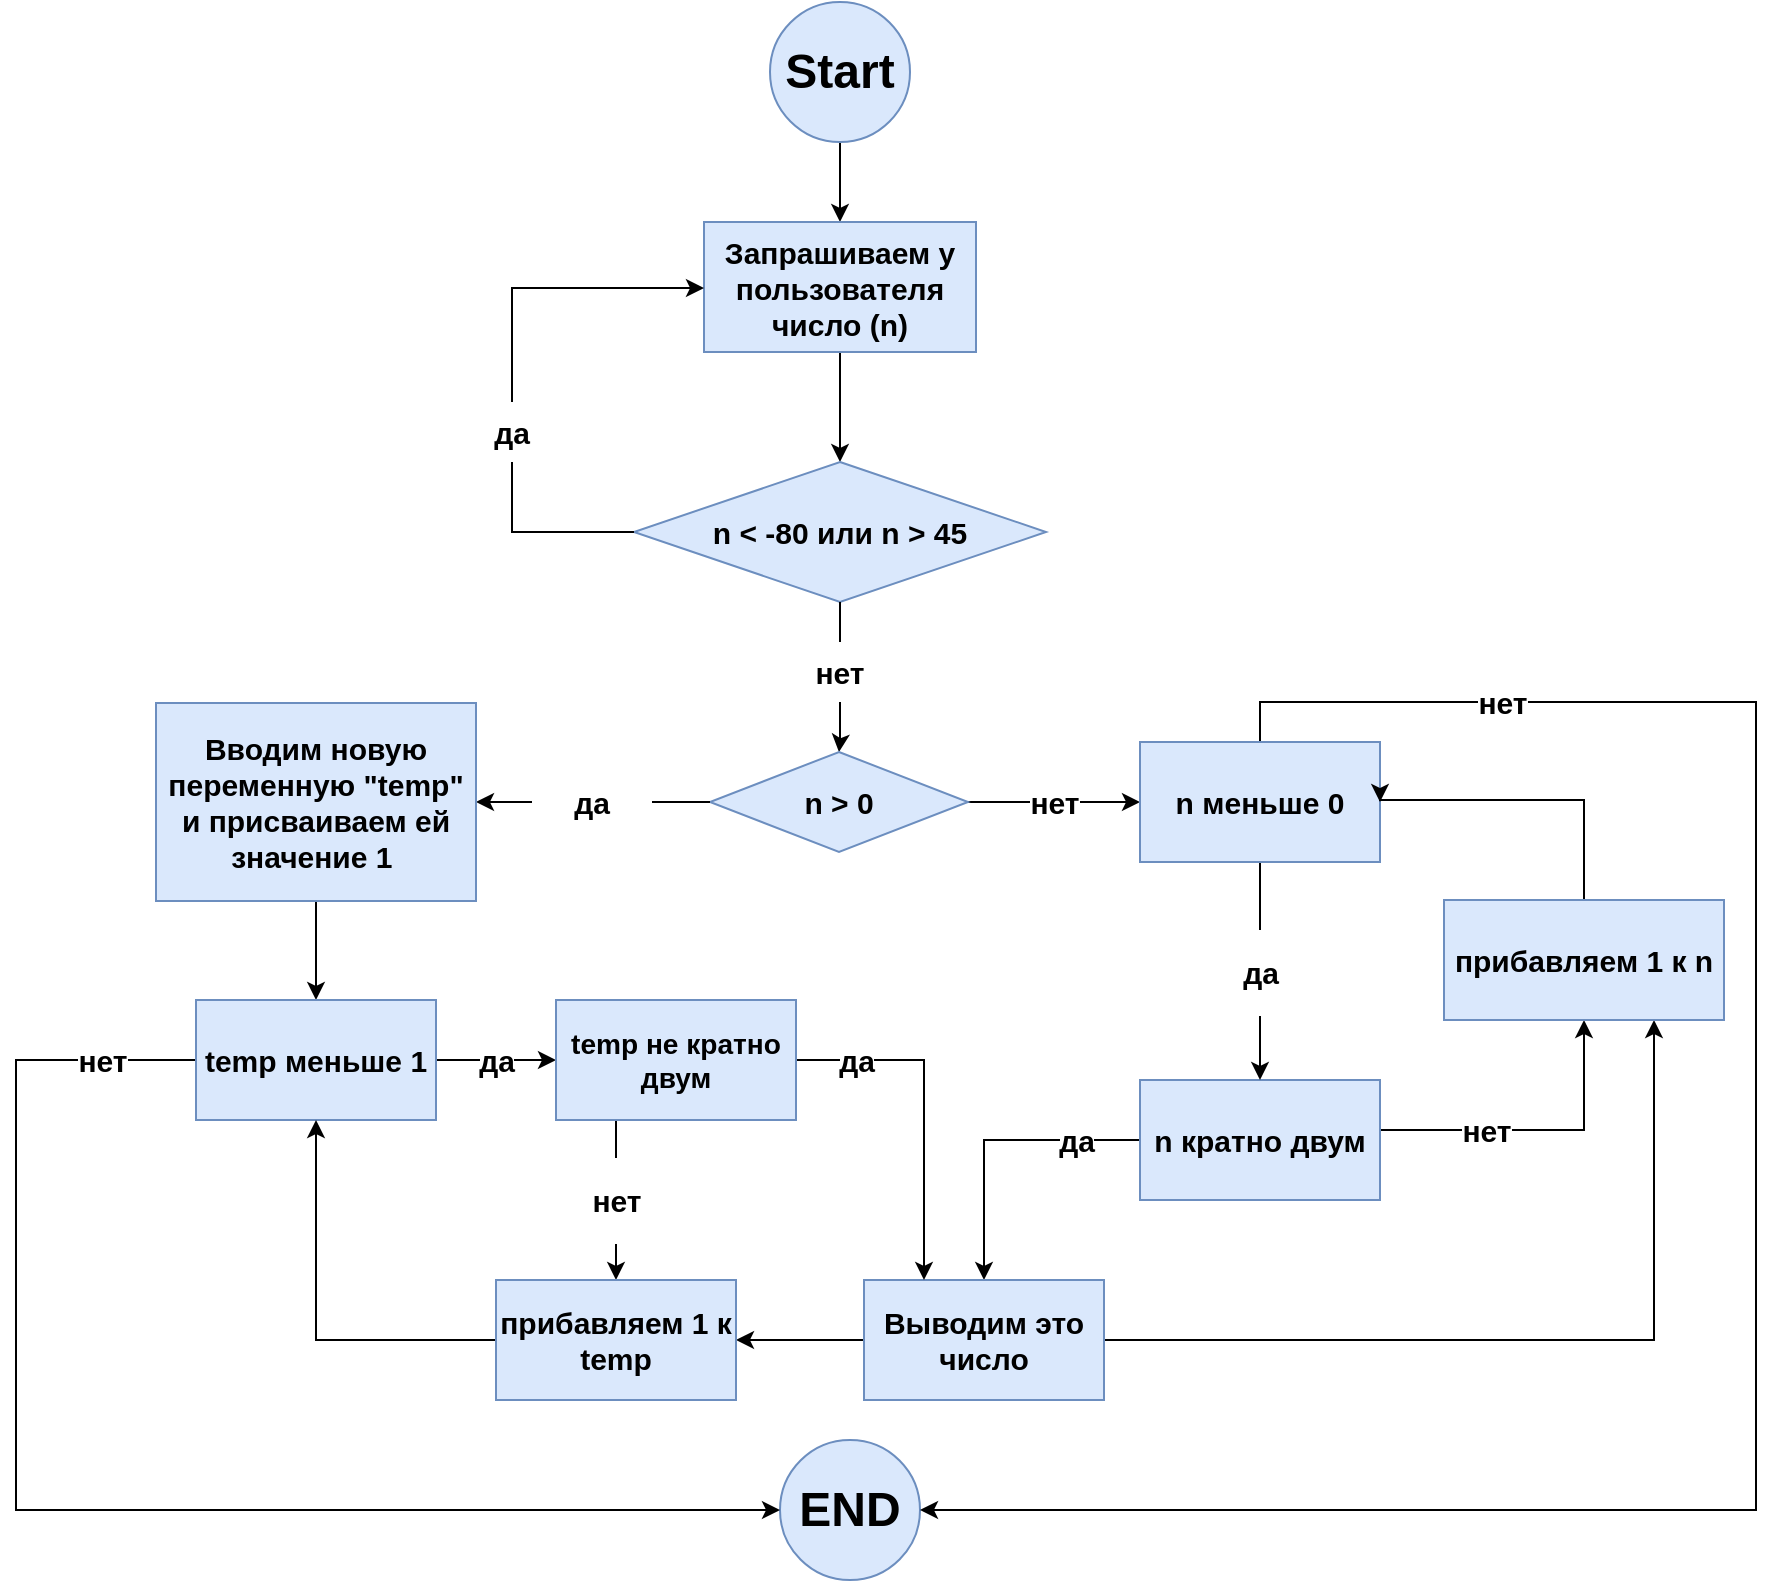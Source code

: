 <mxfile version="15.4.0" type="github">
  <diagram id="IBoax0R8e05wuEG3Sr29" name="Page-1">
    <mxGraphModel dx="1888" dy="764" grid="1" gridSize="10" guides="1" tooltips="1" connect="1" arrows="1" fold="1" page="1" pageScale="1" pageWidth="827" pageHeight="1169" math="0" shadow="0">
      <root>
        <mxCell id="0" />
        <mxCell id="1" parent="0" />
        <mxCell id="Jb8ixT8g17bY8R6g0OLm-4" value="" style="edgeStyle=orthogonalEdgeStyle;rounded=0;orthogonalLoop=1;jettySize=auto;html=1;" edge="1" parent="1" source="Jb8ixT8g17bY8R6g0OLm-1" target="Jb8ixT8g17bY8R6g0OLm-3">
          <mxGeometry relative="1" as="geometry" />
        </mxCell>
        <mxCell id="Jb8ixT8g17bY8R6g0OLm-1" value="&lt;h1&gt;Start&lt;/h1&gt;" style="ellipse;whiteSpace=wrap;html=1;aspect=fixed;fillColor=#dae8fc;strokeColor=#6c8ebf;" vertex="1" parent="1">
          <mxGeometry x="307" y="41" width="70" height="70" as="geometry" />
        </mxCell>
        <mxCell id="Jb8ixT8g17bY8R6g0OLm-6" value="" style="edgeStyle=orthogonalEdgeStyle;rounded=0;orthogonalLoop=1;jettySize=auto;html=1;" edge="1" parent="1" source="Jb8ixT8g17bY8R6g0OLm-3" target="Jb8ixT8g17bY8R6g0OLm-5">
          <mxGeometry relative="1" as="geometry" />
        </mxCell>
        <mxCell id="Jb8ixT8g17bY8R6g0OLm-3" value="&lt;h3&gt;&lt;font style=&quot;font-size: 15px&quot;&gt;Запрашиваем у пользователя число (n)&lt;/font&gt;&lt;/h3&gt;" style="whiteSpace=wrap;html=1;strokeColor=#6c8ebf;fillColor=#dae8fc;" vertex="1" parent="1">
          <mxGeometry x="274" y="151" width="136" height="65" as="geometry" />
        </mxCell>
        <mxCell id="Jb8ixT8g17bY8R6g0OLm-10" value="" style="edgeStyle=orthogonalEdgeStyle;rounded=0;orthogonalLoop=1;jettySize=auto;html=1;startArrow=none;" edge="1" parent="1" source="Jb8ixT8g17bY8R6g0OLm-11" target="Jb8ixT8g17bY8R6g0OLm-3">
          <mxGeometry relative="1" as="geometry">
            <mxPoint x="56" y="346" as="targetPoint" />
            <Array as="points">
              <mxPoint x="178" y="184" />
            </Array>
          </mxGeometry>
        </mxCell>
        <mxCell id="Jb8ixT8g17bY8R6g0OLm-15" value="" style="edgeStyle=orthogonalEdgeStyle;rounded=0;orthogonalLoop=1;jettySize=auto;html=1;startArrow=none;" edge="1" parent="1" source="Jb8ixT8g17bY8R6g0OLm-17" target="Jb8ixT8g17bY8R6g0OLm-14">
          <mxGeometry relative="1" as="geometry" />
        </mxCell>
        <mxCell id="Jb8ixT8g17bY8R6g0OLm-5" value="&lt;h3&gt;&lt;font style=&quot;font-size: 15px&quot;&gt;n &amp;lt; -80 или n &amp;gt; 45&lt;/font&gt;&lt;/h3&gt;" style="rhombus;whiteSpace=wrap;html=1;strokeColor=#6c8ebf;fillColor=#dae8fc;" vertex="1" parent="1">
          <mxGeometry x="239" y="271" width="206" height="70" as="geometry" />
        </mxCell>
        <mxCell id="Jb8ixT8g17bY8R6g0OLm-11" value="&lt;h3 style=&quot;font-size: 15px&quot;&gt;да&lt;/h3&gt;" style="text;html=1;strokeColor=none;fillColor=none;align=center;verticalAlign=middle;whiteSpace=wrap;rounded=0;" vertex="1" parent="1">
          <mxGeometry x="148" y="241" width="60" height="30" as="geometry" />
        </mxCell>
        <mxCell id="Jb8ixT8g17bY8R6g0OLm-12" value="" style="edgeStyle=orthogonalEdgeStyle;rounded=0;orthogonalLoop=1;jettySize=auto;html=1;endArrow=none;" edge="1" parent="1" source="Jb8ixT8g17bY8R6g0OLm-5" target="Jb8ixT8g17bY8R6g0OLm-11">
          <mxGeometry relative="1" as="geometry">
            <mxPoint x="239" y="346" as="sourcePoint" />
            <mxPoint x="274" y="203.5" as="targetPoint" />
            <Array as="points">
              <mxPoint x="178" y="306" />
            </Array>
          </mxGeometry>
        </mxCell>
        <mxCell id="Jb8ixT8g17bY8R6g0OLm-22" value="" style="edgeStyle=orthogonalEdgeStyle;rounded=0;orthogonalLoop=1;jettySize=auto;html=1;startArrow=none;" edge="1" parent="1" source="Jb8ixT8g17bY8R6g0OLm-24">
          <mxGeometry relative="1" as="geometry">
            <mxPoint x="160" y="441" as="targetPoint" />
            <Array as="points">
              <mxPoint x="188" y="441" />
              <mxPoint x="188" y="441" />
            </Array>
          </mxGeometry>
        </mxCell>
        <mxCell id="Jb8ixT8g17bY8R6g0OLm-48" value="&lt;h3&gt;&lt;font style=&quot;font-size: 15px&quot;&gt;нет&lt;/font&gt;&lt;/h3&gt;" style="edgeStyle=orthogonalEdgeStyle;rounded=0;orthogonalLoop=1;jettySize=auto;html=1;" edge="1" parent="1" source="Jb8ixT8g17bY8R6g0OLm-14" target="Jb8ixT8g17bY8R6g0OLm-39">
          <mxGeometry relative="1" as="geometry" />
        </mxCell>
        <mxCell id="Jb8ixT8g17bY8R6g0OLm-14" value="&lt;h3&gt;&lt;span style=&quot;font-size: 15px&quot;&gt;n &amp;gt; 0&lt;/span&gt;&lt;/h3&gt;" style="rhombus;whiteSpace=wrap;html=1;strokeColor=#6c8ebf;fillColor=#dae8fc;" vertex="1" parent="1">
          <mxGeometry x="277" y="416" width="129" height="50" as="geometry" />
        </mxCell>
        <mxCell id="Jb8ixT8g17bY8R6g0OLm-17" value="&lt;h3&gt;&lt;font style=&quot;font-size: 15px&quot;&gt;нет&lt;/font&gt;&lt;/h3&gt;" style="text;html=1;strokeColor=none;fillColor=none;align=center;verticalAlign=middle;whiteSpace=wrap;rounded=0;" vertex="1" parent="1">
          <mxGeometry x="312" y="361" width="60" height="30" as="geometry" />
        </mxCell>
        <mxCell id="Jb8ixT8g17bY8R6g0OLm-18" value="" style="edgeStyle=orthogonalEdgeStyle;rounded=0;orthogonalLoop=1;jettySize=auto;html=1;endArrow=none;" edge="1" parent="1" source="Jb8ixT8g17bY8R6g0OLm-5" target="Jb8ixT8g17bY8R6g0OLm-17">
          <mxGeometry relative="1" as="geometry">
            <mxPoint x="342" y="341" as="sourcePoint" />
            <mxPoint x="342" y="421" as="targetPoint" />
          </mxGeometry>
        </mxCell>
        <mxCell id="Jb8ixT8g17bY8R6g0OLm-34" value="&lt;h3&gt;&lt;font style=&quot;font-size: 15px&quot;&gt;да&lt;/font&gt;&lt;/h3&gt;" style="edgeStyle=orthogonalEdgeStyle;rounded=0;orthogonalLoop=1;jettySize=auto;html=1;entryX=0.5;entryY=0;entryDx=0;entryDy=0;exitX=0;exitY=0.5;exitDx=0;exitDy=0;" edge="1" parent="1" source="Jb8ixT8g17bY8R6g0OLm-21" target="Jb8ixT8g17bY8R6g0OLm-31">
          <mxGeometry x="-0.568" relative="1" as="geometry">
            <mxPoint x="552" y="635" as="sourcePoint" />
            <mxPoint x="102" y="685" as="targetPoint" />
            <Array as="points">
              <mxPoint x="414" y="610" />
            </Array>
            <mxPoint as="offset" />
          </mxGeometry>
        </mxCell>
        <mxCell id="Jb8ixT8g17bY8R6g0OLm-42" value="" style="edgeStyle=orthogonalEdgeStyle;rounded=0;orthogonalLoop=1;jettySize=auto;html=1;entryX=0.5;entryY=1;entryDx=0;entryDy=0;" edge="1" parent="1" target="Jb8ixT8g17bY8R6g0OLm-44">
          <mxGeometry relative="1" as="geometry">
            <mxPoint x="612" y="605" as="sourcePoint" />
            <mxPoint x="682" y="505" as="targetPoint" />
            <Array as="points">
              <mxPoint x="714" y="605" />
            </Array>
          </mxGeometry>
        </mxCell>
        <mxCell id="Jb8ixT8g17bY8R6g0OLm-43" value="&lt;h3&gt;&lt;font style=&quot;font-size: 15px&quot;&gt;нет&lt;/font&gt;&lt;/h3&gt;" style="edgeLabel;html=1;align=center;verticalAlign=middle;resizable=0;points=[];" vertex="1" connectable="0" parent="Jb8ixT8g17bY8R6g0OLm-42">
          <mxGeometry x="-0.157" y="4" relative="1" as="geometry">
            <mxPoint x="-13" y="4" as="offset" />
          </mxGeometry>
        </mxCell>
        <mxCell id="Jb8ixT8g17bY8R6g0OLm-21" value="&lt;h3&gt;&lt;font style=&quot;font-size: 15px&quot;&gt;n кратно двум&lt;/font&gt;&lt;/h3&gt;" style="whiteSpace=wrap;html=1;strokeColor=#6c8ebf;fillColor=#dae8fc;" vertex="1" parent="1">
          <mxGeometry x="492" y="580" width="120" height="60" as="geometry" />
        </mxCell>
        <mxCell id="Jb8ixT8g17bY8R6g0OLm-24" value="&lt;h3&gt;&lt;font style=&quot;font-size: 15px&quot;&gt;да&lt;/font&gt;&lt;/h3&gt;" style="text;html=1;strokeColor=none;fillColor=none;align=center;verticalAlign=middle;whiteSpace=wrap;rounded=0;" vertex="1" parent="1">
          <mxGeometry x="188" y="426" width="60" height="30" as="geometry" />
        </mxCell>
        <mxCell id="Jb8ixT8g17bY8R6g0OLm-25" value="" style="edgeStyle=orthogonalEdgeStyle;rounded=0;orthogonalLoop=1;jettySize=auto;html=1;endArrow=none;exitX=0;exitY=0.5;exitDx=0;exitDy=0;" edge="1" parent="1" source="Jb8ixT8g17bY8R6g0OLm-14" target="Jb8ixT8g17bY8R6g0OLm-24">
          <mxGeometry relative="1" as="geometry">
            <mxPoint x="277" y="446" as="sourcePoint" />
            <mxPoint x="192.5" y="446" as="targetPoint" />
            <Array as="points">
              <mxPoint x="268" y="441" />
              <mxPoint x="268" y="441" />
            </Array>
          </mxGeometry>
        </mxCell>
        <mxCell id="Jb8ixT8g17bY8R6g0OLm-28" value="&lt;h1&gt;&lt;font style=&quot;font-size: 24px&quot;&gt;END&lt;/font&gt;&lt;/h1&gt;" style="ellipse;whiteSpace=wrap;html=1;aspect=fixed;fillColor=#dae8fc;strokeColor=#6c8ebf;" vertex="1" parent="1">
          <mxGeometry x="312" y="760" width="70" height="70" as="geometry" />
        </mxCell>
        <mxCell id="Jb8ixT8g17bY8R6g0OLm-32" value="" style="edgeStyle=orthogonalEdgeStyle;rounded=0;orthogonalLoop=1;jettySize=auto;html=1;entryX=0.75;entryY=1;entryDx=0;entryDy=0;" edge="1" parent="1" source="Jb8ixT8g17bY8R6g0OLm-31" target="Jb8ixT8g17bY8R6g0OLm-44">
          <mxGeometry relative="1" as="geometry" />
        </mxCell>
        <mxCell id="Jb8ixT8g17bY8R6g0OLm-63" value="" style="edgeStyle=orthogonalEdgeStyle;rounded=0;orthogonalLoop=1;jettySize=auto;html=1;" edge="1" parent="1" source="Jb8ixT8g17bY8R6g0OLm-31" target="Jb8ixT8g17bY8R6g0OLm-62">
          <mxGeometry relative="1" as="geometry" />
        </mxCell>
        <mxCell id="Jb8ixT8g17bY8R6g0OLm-31" value="&lt;h3&gt;&lt;font style=&quot;font-size: 15px&quot;&gt;Выводим это число&lt;/font&gt;&lt;/h3&gt;" style="rounded=0;whiteSpace=wrap;html=1;glass=0;fillColor=#dae8fc;strokeColor=#6c8ebf;" vertex="1" parent="1">
          <mxGeometry x="354" y="680" width="120" height="60" as="geometry" />
        </mxCell>
        <mxCell id="Jb8ixT8g17bY8R6g0OLm-40" value="&lt;h3&gt;&lt;font style=&quot;font-size: 15px&quot;&gt;да&lt;/font&gt;&lt;/h3&gt;" style="edgeStyle=orthogonalEdgeStyle;rounded=0;orthogonalLoop=1;jettySize=auto;html=1;entryX=0.5;entryY=0;entryDx=0;entryDy=0;" edge="1" parent="1" source="Jb8ixT8g17bY8R6g0OLm-39" target="Jb8ixT8g17bY8R6g0OLm-21">
          <mxGeometry relative="1" as="geometry">
            <mxPoint x="552" y="575" as="targetPoint" />
          </mxGeometry>
        </mxCell>
        <mxCell id="Jb8ixT8g17bY8R6g0OLm-51" value="&lt;h3&gt;&lt;font style=&quot;font-size: 15px&quot;&gt;нет&lt;/font&gt;&lt;/h3&gt;" style="edgeStyle=orthogonalEdgeStyle;rounded=0;orthogonalLoop=1;jettySize=auto;html=1;exitX=0.5;exitY=0;exitDx=0;exitDy=0;entryX=1;entryY=0.5;entryDx=0;entryDy=0;" edge="1" parent="1" source="Jb8ixT8g17bY8R6g0OLm-39" target="Jb8ixT8g17bY8R6g0OLm-28">
          <mxGeometry x="-0.741" relative="1" as="geometry">
            <mxPoint x="552" y="331" as="targetPoint" />
            <Array as="points">
              <mxPoint x="552" y="391" />
              <mxPoint x="800" y="391" />
              <mxPoint x="800" y="795" />
            </Array>
            <mxPoint as="offset" />
          </mxGeometry>
        </mxCell>
        <mxCell id="Jb8ixT8g17bY8R6g0OLm-39" value="&lt;h3&gt;&lt;font style=&quot;font-size: 15px&quot;&gt;n меньше 0&lt;/font&gt;&lt;/h3&gt;" style="rounded=0;whiteSpace=wrap;html=1;glass=0;fillColor=#dae8fc;strokeColor=#6c8ebf;" vertex="1" parent="1">
          <mxGeometry x="492" y="411" width="120" height="60" as="geometry" />
        </mxCell>
        <mxCell id="Jb8ixT8g17bY8R6g0OLm-46" value="" style="edgeStyle=orthogonalEdgeStyle;rounded=0;orthogonalLoop=1;jettySize=auto;html=1;entryX=1;entryY=0.5;entryDx=0;entryDy=0;" edge="1" parent="1" source="Jb8ixT8g17bY8R6g0OLm-44" target="Jb8ixT8g17bY8R6g0OLm-39">
          <mxGeometry relative="1" as="geometry">
            <mxPoint x="714" y="420" as="targetPoint" />
            <Array as="points">
              <mxPoint x="714" y="440" />
            </Array>
          </mxGeometry>
        </mxCell>
        <mxCell id="Jb8ixT8g17bY8R6g0OLm-44" value="&lt;h3&gt;&lt;font style=&quot;font-size: 15px&quot;&gt;прибавляем 1 к n&lt;/font&gt;&lt;/h3&gt;" style="rounded=0;whiteSpace=wrap;html=1;glass=0;fillColor=#dae8fc;strokeColor=#6c8ebf;" vertex="1" parent="1">
          <mxGeometry x="644" y="490" width="140" height="60" as="geometry" />
        </mxCell>
        <mxCell id="Jb8ixT8g17bY8R6g0OLm-54" value="" style="edgeStyle=orthogonalEdgeStyle;rounded=0;orthogonalLoop=1;jettySize=auto;html=1;" edge="1" parent="1" source="Jb8ixT8g17bY8R6g0OLm-52" target="Jb8ixT8g17bY8R6g0OLm-53">
          <mxGeometry relative="1" as="geometry" />
        </mxCell>
        <mxCell id="Jb8ixT8g17bY8R6g0OLm-52" value="&lt;h3&gt;&lt;font style=&quot;font-size: 15px&quot;&gt;Вводим новую переменную &quot;temp&quot; и присваиваем ей значение 1&amp;nbsp;&lt;/font&gt;&lt;/h3&gt;" style="rounded=0;whiteSpace=wrap;html=1;glass=0;fillColor=#dae8fc;strokeColor=#6c8ebf;" vertex="1" parent="1">
          <mxGeometry y="391.5" width="160" height="99" as="geometry" />
        </mxCell>
        <mxCell id="Jb8ixT8g17bY8R6g0OLm-56" value="&lt;h3&gt;&lt;font style=&quot;font-size: 15px&quot;&gt;нет&lt;/font&gt;&lt;/h3&gt;" style="edgeStyle=orthogonalEdgeStyle;rounded=0;orthogonalLoop=1;jettySize=auto;html=1;exitX=0;exitY=0.5;exitDx=0;exitDy=0;entryX=0;entryY=0.5;entryDx=0;entryDy=0;" edge="1" parent="1" source="Jb8ixT8g17bY8R6g0OLm-53" target="Jb8ixT8g17bY8R6g0OLm-28">
          <mxGeometry x="-0.866" relative="1" as="geometry">
            <mxPoint x="250" y="820" as="targetPoint" />
            <Array as="points">
              <mxPoint x="-70" y="570" />
              <mxPoint x="-70" y="795" />
            </Array>
            <mxPoint as="offset" />
          </mxGeometry>
        </mxCell>
        <mxCell id="Jb8ixT8g17bY8R6g0OLm-58" value="&lt;h3&gt;&lt;font style=&quot;font-size: 15px&quot;&gt;да&lt;/font&gt;&lt;/h3&gt;" style="edgeStyle=orthogonalEdgeStyle;rounded=0;orthogonalLoop=1;jettySize=auto;html=1;entryX=0;entryY=0.5;entryDx=0;entryDy=0;" edge="1" parent="1" source="Jb8ixT8g17bY8R6g0OLm-53" target="Jb8ixT8g17bY8R6g0OLm-59">
          <mxGeometry relative="1" as="geometry">
            <mxPoint x="80" y="670" as="targetPoint" />
          </mxGeometry>
        </mxCell>
        <mxCell id="Jb8ixT8g17bY8R6g0OLm-53" value="&lt;h3&gt;&lt;font style=&quot;font-size: 15px&quot;&gt;temp меньше 1&lt;/font&gt;&lt;/h3&gt;" style="whiteSpace=wrap;html=1;rounded=0;strokeColor=#6c8ebf;fillColor=#dae8fc;glass=0;" vertex="1" parent="1">
          <mxGeometry x="20" y="540" width="120" height="60" as="geometry" />
        </mxCell>
        <mxCell id="Jb8ixT8g17bY8R6g0OLm-61" value="&lt;h3&gt;&lt;font style=&quot;font-size: 15px&quot;&gt;да&lt;/font&gt;&lt;/h3&gt;" style="edgeStyle=orthogonalEdgeStyle;rounded=0;orthogonalLoop=1;jettySize=auto;html=1;entryX=0.25;entryY=0;entryDx=0;entryDy=0;" edge="1" parent="1" source="Jb8ixT8g17bY8R6g0OLm-59" target="Jb8ixT8g17bY8R6g0OLm-31">
          <mxGeometry x="-0.655" relative="1" as="geometry">
            <mxPoint x="240" y="700" as="targetPoint" />
            <mxPoint as="offset" />
          </mxGeometry>
        </mxCell>
        <mxCell id="Jb8ixT8g17bY8R6g0OLm-65" value="&lt;h3&gt;&lt;font style=&quot;font-size: 15px&quot;&gt;нет&lt;/font&gt;&lt;/h3&gt;" style="edgeStyle=orthogonalEdgeStyle;rounded=0;orthogonalLoop=1;jettySize=auto;html=1;entryX=0.5;entryY=0;entryDx=0;entryDy=0;exitX=0.25;exitY=1;exitDx=0;exitDy=0;" edge="1" parent="1">
          <mxGeometry relative="1" as="geometry">
            <mxPoint x="230" y="600" as="sourcePoint" />
            <mxPoint x="230" y="680" as="targetPoint" />
            <Array as="points">
              <mxPoint x="230" y="640" />
              <mxPoint x="230" y="640" />
            </Array>
            <mxPoint as="offset" />
          </mxGeometry>
        </mxCell>
        <mxCell id="Jb8ixT8g17bY8R6g0OLm-59" value="&lt;h3&gt;temp не кратно двум&lt;/h3&gt;" style="rounded=0;whiteSpace=wrap;html=1;glass=0;fillColor=#dae8fc;strokeColor=#6c8ebf;" vertex="1" parent="1">
          <mxGeometry x="200" y="540" width="120" height="60" as="geometry" />
        </mxCell>
        <mxCell id="Jb8ixT8g17bY8R6g0OLm-70" value="" style="edgeStyle=orthogonalEdgeStyle;rounded=0;orthogonalLoop=1;jettySize=auto;html=1;entryX=0.5;entryY=1;entryDx=0;entryDy=0;" edge="1" parent="1" source="Jb8ixT8g17bY8R6g0OLm-62" target="Jb8ixT8g17bY8R6g0OLm-53">
          <mxGeometry relative="1" as="geometry">
            <mxPoint x="90" y="710" as="targetPoint" />
          </mxGeometry>
        </mxCell>
        <mxCell id="Jb8ixT8g17bY8R6g0OLm-62" value="&lt;h3&gt;&lt;font style=&quot;font-size: 15px&quot;&gt;прибавляем 1 к temp&lt;/font&gt;&lt;/h3&gt;" style="whiteSpace=wrap;html=1;rounded=0;strokeColor=#6c8ebf;fillColor=#dae8fc;glass=0;" vertex="1" parent="1">
          <mxGeometry x="170" y="680" width="120" height="60" as="geometry" />
        </mxCell>
      </root>
    </mxGraphModel>
  </diagram>
</mxfile>
